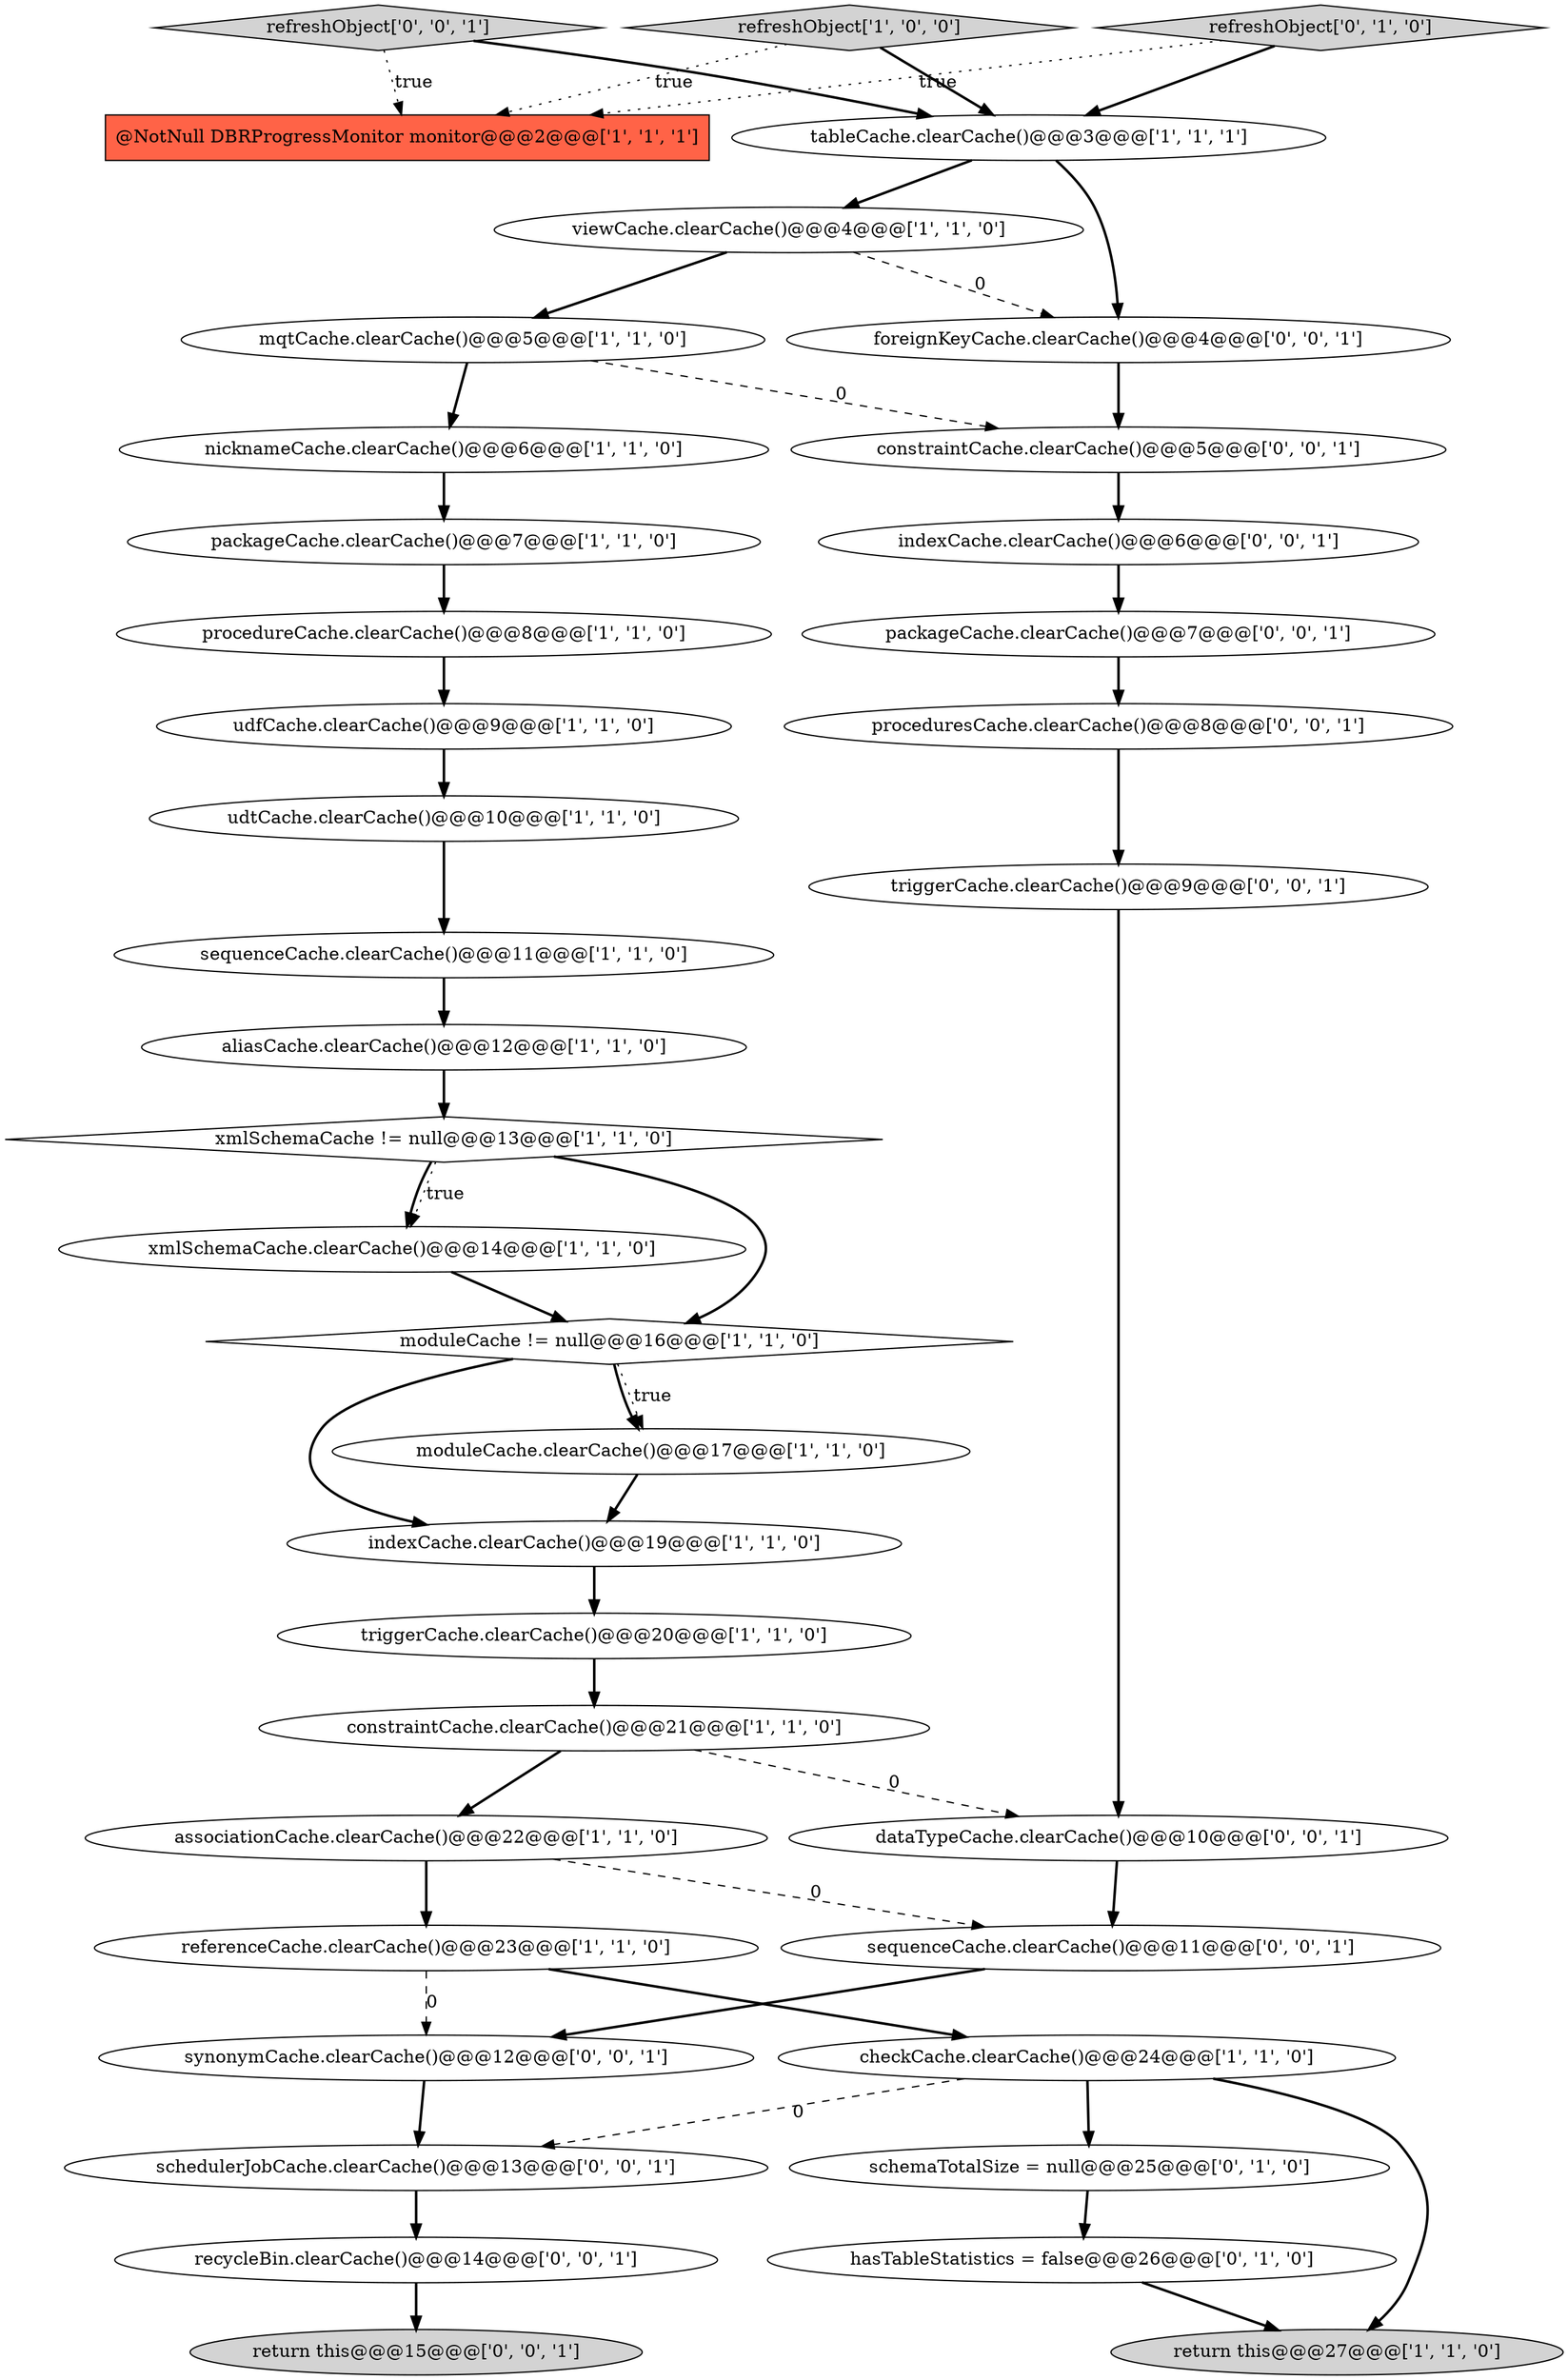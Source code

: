 digraph {
8 [style = filled, label = "checkCache.clearCache()@@@24@@@['1', '1', '0']", fillcolor = white, shape = ellipse image = "AAA0AAABBB1BBB"];
16 [style = filled, label = "tableCache.clearCache()@@@3@@@['1', '1', '1']", fillcolor = white, shape = ellipse image = "AAA0AAABBB1BBB"];
14 [style = filled, label = "moduleCache != null@@@16@@@['1', '1', '0']", fillcolor = white, shape = diamond image = "AAA0AAABBB1BBB"];
26 [style = filled, label = "packageCache.clearCache()@@@7@@@['0', '0', '1']", fillcolor = white, shape = ellipse image = "AAA0AAABBB3BBB"];
37 [style = filled, label = "schedulerJobCache.clearCache()@@@13@@@['0', '0', '1']", fillcolor = white, shape = ellipse image = "AAA0AAABBB3BBB"];
3 [style = filled, label = "xmlSchemaCache.clearCache()@@@14@@@['1', '1', '0']", fillcolor = white, shape = ellipse image = "AAA0AAABBB1BBB"];
38 [style = filled, label = "synonymCache.clearCache()@@@12@@@['0', '0', '1']", fillcolor = white, shape = ellipse image = "AAA0AAABBB3BBB"];
33 [style = filled, label = "constraintCache.clearCache()@@@5@@@['0', '0', '1']", fillcolor = white, shape = ellipse image = "AAA0AAABBB3BBB"];
31 [style = filled, label = "refreshObject['0', '0', '1']", fillcolor = lightgray, shape = diamond image = "AAA0AAABBB3BBB"];
0 [style = filled, label = "triggerCache.clearCache()@@@20@@@['1', '1', '0']", fillcolor = white, shape = ellipse image = "AAA0AAABBB1BBB"];
24 [style = filled, label = "refreshObject['0', '1', '0']", fillcolor = lightgray, shape = diamond image = "AAA0AAABBB2BBB"];
10 [style = filled, label = "indexCache.clearCache()@@@19@@@['1', '1', '0']", fillcolor = white, shape = ellipse image = "AAA0AAABBB1BBB"];
7 [style = filled, label = "aliasCache.clearCache()@@@12@@@['1', '1', '0']", fillcolor = white, shape = ellipse image = "AAA0AAABBB1BBB"];
12 [style = filled, label = "viewCache.clearCache()@@@4@@@['1', '1', '0']", fillcolor = white, shape = ellipse image = "AAA0AAABBB1BBB"];
30 [style = filled, label = "recycleBin.clearCache()@@@14@@@['0', '0', '1']", fillcolor = white, shape = ellipse image = "AAA0AAABBB3BBB"];
21 [style = filled, label = "udfCache.clearCache()@@@9@@@['1', '1', '0']", fillcolor = white, shape = ellipse image = "AAA0AAABBB1BBB"];
4 [style = filled, label = "nicknameCache.clearCache()@@@6@@@['1', '1', '0']", fillcolor = white, shape = ellipse image = "AAA0AAABBB1BBB"];
17 [style = filled, label = "packageCache.clearCache()@@@7@@@['1', '1', '0']", fillcolor = white, shape = ellipse image = "AAA0AAABBB1BBB"];
11 [style = filled, label = "associationCache.clearCache()@@@22@@@['1', '1', '0']", fillcolor = white, shape = ellipse image = "AAA0AAABBB1BBB"];
2 [style = filled, label = "constraintCache.clearCache()@@@21@@@['1', '1', '0']", fillcolor = white, shape = ellipse image = "AAA0AAABBB1BBB"];
22 [style = filled, label = "refreshObject['1', '0', '0']", fillcolor = lightgray, shape = diamond image = "AAA0AAABBB1BBB"];
28 [style = filled, label = "proceduresCache.clearCache()@@@8@@@['0', '0', '1']", fillcolor = white, shape = ellipse image = "AAA0AAABBB3BBB"];
19 [style = filled, label = "moduleCache.clearCache()@@@17@@@['1', '1', '0']", fillcolor = white, shape = ellipse image = "AAA0AAABBB1BBB"];
23 [style = filled, label = "hasTableStatistics = false@@@26@@@['0', '1', '0']", fillcolor = white, shape = ellipse image = "AAA1AAABBB2BBB"];
29 [style = filled, label = "dataTypeCache.clearCache()@@@10@@@['0', '0', '1']", fillcolor = white, shape = ellipse image = "AAA0AAABBB3BBB"];
25 [style = filled, label = "schemaTotalSize = null@@@25@@@['0', '1', '0']", fillcolor = white, shape = ellipse image = "AAA1AAABBB2BBB"];
18 [style = filled, label = "sequenceCache.clearCache()@@@11@@@['1', '1', '0']", fillcolor = white, shape = ellipse image = "AAA0AAABBB1BBB"];
27 [style = filled, label = "foreignKeyCache.clearCache()@@@4@@@['0', '0', '1']", fillcolor = white, shape = ellipse image = "AAA0AAABBB3BBB"];
1 [style = filled, label = "mqtCache.clearCache()@@@5@@@['1', '1', '0']", fillcolor = white, shape = ellipse image = "AAA0AAABBB1BBB"];
36 [style = filled, label = "sequenceCache.clearCache()@@@11@@@['0', '0', '1']", fillcolor = white, shape = ellipse image = "AAA0AAABBB3BBB"];
13 [style = filled, label = "procedureCache.clearCache()@@@8@@@['1', '1', '0']", fillcolor = white, shape = ellipse image = "AAA0AAABBB1BBB"];
6 [style = filled, label = "udtCache.clearCache()@@@10@@@['1', '1', '0']", fillcolor = white, shape = ellipse image = "AAA0AAABBB1BBB"];
5 [style = filled, label = "@NotNull DBRProgressMonitor monitor@@@2@@@['1', '1', '1']", fillcolor = tomato, shape = box image = "AAA0AAABBB1BBB"];
15 [style = filled, label = "xmlSchemaCache != null@@@13@@@['1', '1', '0']", fillcolor = white, shape = diamond image = "AAA0AAABBB1BBB"];
20 [style = filled, label = "return this@@@27@@@['1', '1', '0']", fillcolor = lightgray, shape = ellipse image = "AAA0AAABBB1BBB"];
32 [style = filled, label = "triggerCache.clearCache()@@@9@@@['0', '0', '1']", fillcolor = white, shape = ellipse image = "AAA0AAABBB3BBB"];
35 [style = filled, label = "indexCache.clearCache()@@@6@@@['0', '0', '1']", fillcolor = white, shape = ellipse image = "AAA0AAABBB3BBB"];
34 [style = filled, label = "return this@@@15@@@['0', '0', '1']", fillcolor = lightgray, shape = ellipse image = "AAA0AAABBB3BBB"];
9 [style = filled, label = "referenceCache.clearCache()@@@23@@@['1', '1', '0']", fillcolor = white, shape = ellipse image = "AAA0AAABBB1BBB"];
25->23 [style = bold, label=""];
6->18 [style = bold, label=""];
30->34 [style = bold, label=""];
3->14 [style = bold, label=""];
19->10 [style = bold, label=""];
27->33 [style = bold, label=""];
2->11 [style = bold, label=""];
8->37 [style = dashed, label="0"];
9->38 [style = dashed, label="0"];
28->32 [style = bold, label=""];
22->16 [style = bold, label=""];
38->37 [style = bold, label=""];
12->1 [style = bold, label=""];
11->9 [style = bold, label=""];
4->17 [style = bold, label=""];
11->36 [style = dashed, label="0"];
14->19 [style = bold, label=""];
12->27 [style = dashed, label="0"];
29->36 [style = bold, label=""];
16->12 [style = bold, label=""];
33->35 [style = bold, label=""];
37->30 [style = bold, label=""];
15->14 [style = bold, label=""];
24->16 [style = bold, label=""];
17->13 [style = bold, label=""];
23->20 [style = bold, label=""];
8->25 [style = bold, label=""];
24->5 [style = dotted, label="true"];
16->27 [style = bold, label=""];
2->29 [style = dashed, label="0"];
26->28 [style = bold, label=""];
1->4 [style = bold, label=""];
15->3 [style = bold, label=""];
14->19 [style = dotted, label="true"];
22->5 [style = dotted, label="true"];
7->15 [style = bold, label=""];
15->3 [style = dotted, label="true"];
36->38 [style = bold, label=""];
9->8 [style = bold, label=""];
0->2 [style = bold, label=""];
32->29 [style = bold, label=""];
14->10 [style = bold, label=""];
35->26 [style = bold, label=""];
21->6 [style = bold, label=""];
1->33 [style = dashed, label="0"];
8->20 [style = bold, label=""];
31->16 [style = bold, label=""];
31->5 [style = dotted, label="true"];
10->0 [style = bold, label=""];
13->21 [style = bold, label=""];
18->7 [style = bold, label=""];
}
